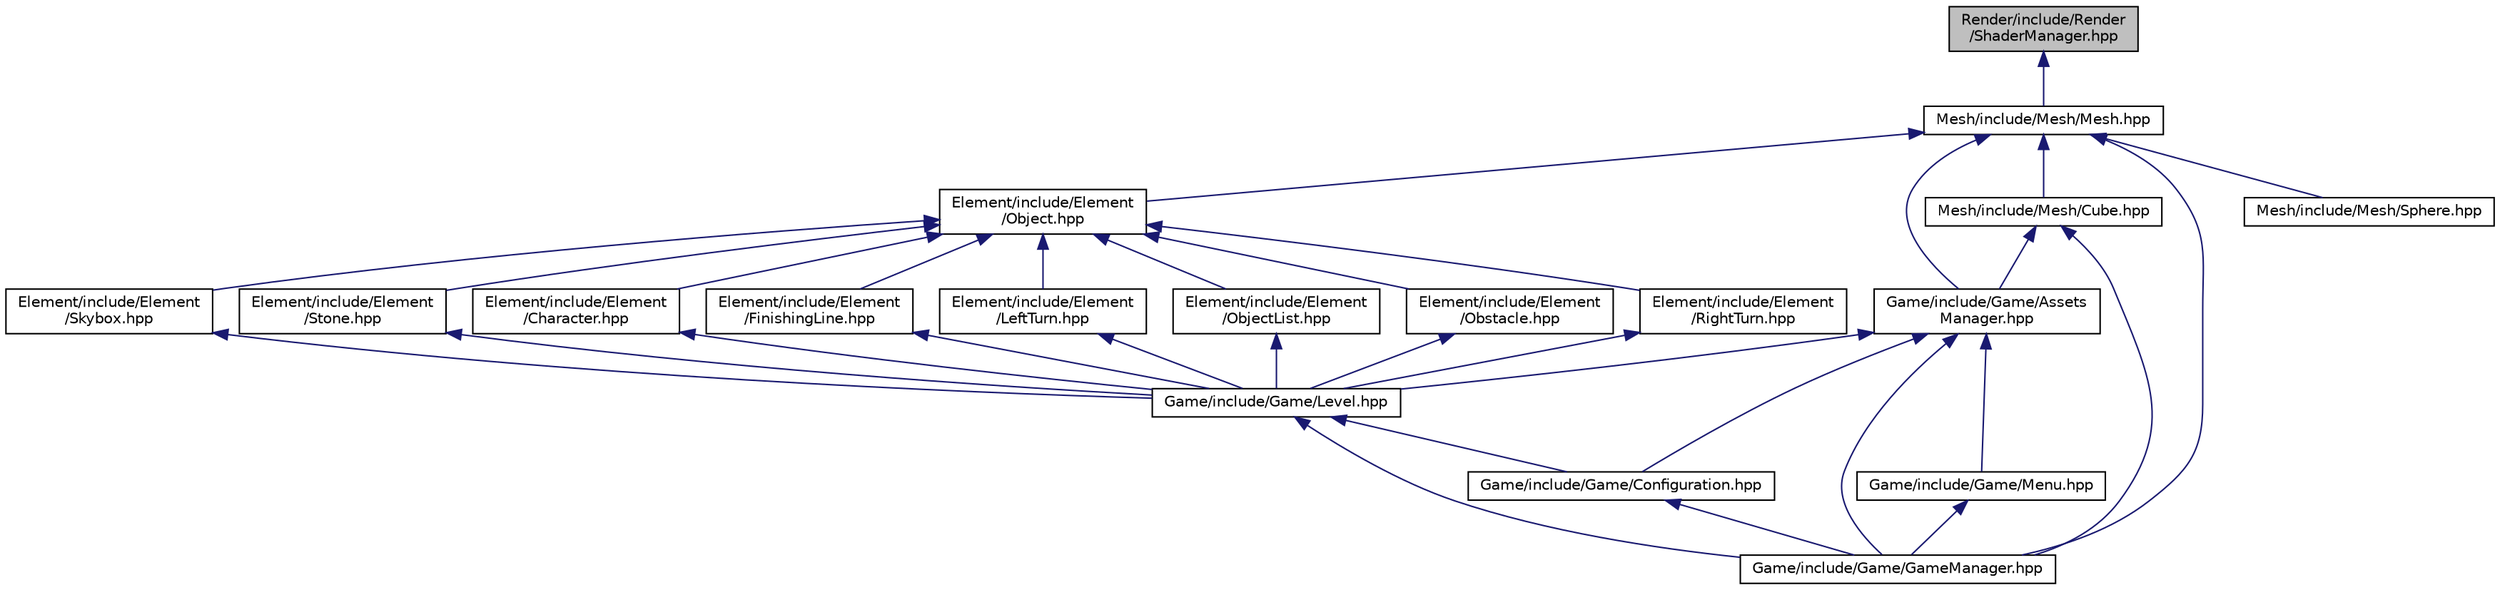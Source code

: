 digraph "Render/include/Render/ShaderManager.hpp"
{
  edge [fontname="Helvetica",fontsize="10",labelfontname="Helvetica",labelfontsize="10"];
  node [fontname="Helvetica",fontsize="10",shape=record];
  Node11 [label="Render/include/Render\l/ShaderManager.hpp",height=0.2,width=0.4,color="black", fillcolor="grey75", style="filled", fontcolor="black"];
  Node11 -> Node12 [dir="back",color="midnightblue",fontsize="10",style="solid",fontname="Helvetica"];
  Node12 [label="Mesh/include/Mesh/Mesh.hpp",height=0.2,width=0.4,color="black", fillcolor="white", style="filled",URL="$_mesh_8hpp.html",tooltip="Decalaration of the class \"Mesh\". "];
  Node12 -> Node13 [dir="back",color="midnightblue",fontsize="10",style="solid",fontname="Helvetica"];
  Node13 [label="Element/include/Element\l/Object.hpp",height=0.2,width=0.4,color="black", fillcolor="white", style="filled",URL="$_object_8hpp.html",tooltip="Declaration of the class \"Object\". "];
  Node13 -> Node14 [dir="back",color="midnightblue",fontsize="10",style="solid",fontname="Helvetica"];
  Node14 [label="Element/include/Element\l/Character.hpp",height=0.2,width=0.4,color="black", fillcolor="white", style="filled",URL="$_character_8hpp.html",tooltip="Declaration of the class \"Character\". "];
  Node14 -> Node15 [dir="back",color="midnightblue",fontsize="10",style="solid",fontname="Helvetica"];
  Node15 [label="Game/include/Game/Level.hpp",height=0.2,width=0.4,color="black", fillcolor="white", style="filled",URL="$_level_8hpp.html",tooltip="Declaration of the class \"Level\". "];
  Node15 -> Node16 [dir="back",color="midnightblue",fontsize="10",style="solid",fontname="Helvetica"];
  Node16 [label="Game/include/Game/Configuration.hpp",height=0.2,width=0.4,color="black", fillcolor="white", style="filled",URL="$_configuration_8hpp.html",tooltip="Declaration of the class \"Configuration\". "];
  Node16 -> Node17 [dir="back",color="midnightblue",fontsize="10",style="solid",fontname="Helvetica"];
  Node17 [label="Game/include/Game/GameManager.hpp",height=0.2,width=0.4,color="black", fillcolor="white", style="filled",URL="$_game_manager_8hpp.html",tooltip="Declaration of the class \"GameManager\". "];
  Node15 -> Node17 [dir="back",color="midnightblue",fontsize="10",style="solid",fontname="Helvetica"];
  Node13 -> Node18 [dir="back",color="midnightblue",fontsize="10",style="solid",fontname="Helvetica"];
  Node18 [label="Element/include/Element\l/FinishingLine.hpp",height=0.2,width=0.4,color="black", fillcolor="white", style="filled",URL="$_finishing_line_8hpp.html",tooltip="Declaration of the class \"FinishingLine\". "];
  Node18 -> Node15 [dir="back",color="midnightblue",fontsize="10",style="solid",fontname="Helvetica"];
  Node13 -> Node19 [dir="back",color="midnightblue",fontsize="10",style="solid",fontname="Helvetica"];
  Node19 [label="Element/include/Element\l/LeftTurn.hpp",height=0.2,width=0.4,color="black", fillcolor="white", style="filled",URL="$_left_turn_8hpp.html",tooltip="Declaration of the class \"LeftTurn\". "];
  Node19 -> Node15 [dir="back",color="midnightblue",fontsize="10",style="solid",fontname="Helvetica"];
  Node13 -> Node20 [dir="back",color="midnightblue",fontsize="10",style="solid",fontname="Helvetica"];
  Node20 [label="Element/include/Element\l/ObjectList.hpp",height=0.2,width=0.4,color="black", fillcolor="white", style="filled",URL="$_object_list_8hpp.html",tooltip="Declaration of the class \"ObjectList\". "];
  Node20 -> Node15 [dir="back",color="midnightblue",fontsize="10",style="solid",fontname="Helvetica"];
  Node13 -> Node21 [dir="back",color="midnightblue",fontsize="10",style="solid",fontname="Helvetica"];
  Node21 [label="Element/include/Element\l/Obstacle.hpp",height=0.2,width=0.4,color="black", fillcolor="white", style="filled",URL="$_obstacle_8hpp.html",tooltip="Declaration of the class \"Obstacle\". "];
  Node21 -> Node15 [dir="back",color="midnightblue",fontsize="10",style="solid",fontname="Helvetica"];
  Node13 -> Node22 [dir="back",color="midnightblue",fontsize="10",style="solid",fontname="Helvetica"];
  Node22 [label="Element/include/Element\l/RightTurn.hpp",height=0.2,width=0.4,color="black", fillcolor="white", style="filled",URL="$_right_turn_8hpp.html",tooltip="Declaration of the class \"RightTurn\". "];
  Node22 -> Node15 [dir="back",color="midnightblue",fontsize="10",style="solid",fontname="Helvetica"];
  Node13 -> Node23 [dir="back",color="midnightblue",fontsize="10",style="solid",fontname="Helvetica"];
  Node23 [label="Element/include/Element\l/Skybox.hpp",height=0.2,width=0.4,color="black", fillcolor="white", style="filled",URL="$_skybox_8hpp.html",tooltip="Declaration of the class \"Skybox\". "];
  Node23 -> Node15 [dir="back",color="midnightblue",fontsize="10",style="solid",fontname="Helvetica"];
  Node13 -> Node24 [dir="back",color="midnightblue",fontsize="10",style="solid",fontname="Helvetica"];
  Node24 [label="Element/include/Element\l/Stone.hpp",height=0.2,width=0.4,color="black", fillcolor="white", style="filled",URL="$_stone_8hpp.html",tooltip="Declaration of the class \"Stone\". "];
  Node24 -> Node15 [dir="back",color="midnightblue",fontsize="10",style="solid",fontname="Helvetica"];
  Node12 -> Node25 [dir="back",color="midnightblue",fontsize="10",style="solid",fontname="Helvetica"];
  Node25 [label="Game/include/Game/Assets\lManager.hpp",height=0.2,width=0.4,color="black", fillcolor="white", style="filled",URL="$_assets_manager_8hpp.html",tooltip="Declaration of the class \"AssetsManager\". "];
  Node25 -> Node15 [dir="back",color="midnightblue",fontsize="10",style="solid",fontname="Helvetica"];
  Node25 -> Node16 [dir="back",color="midnightblue",fontsize="10",style="solid",fontname="Helvetica"];
  Node25 -> Node17 [dir="back",color="midnightblue",fontsize="10",style="solid",fontname="Helvetica"];
  Node25 -> Node26 [dir="back",color="midnightblue",fontsize="10",style="solid",fontname="Helvetica"];
  Node26 [label="Game/include/Game/Menu.hpp",height=0.2,width=0.4,color="black", fillcolor="white", style="filled",URL="$_menu_8hpp.html",tooltip="description : Declaration of the class \"Menu\" "];
  Node26 -> Node17 [dir="back",color="midnightblue",fontsize="10",style="solid",fontname="Helvetica"];
  Node12 -> Node17 [dir="back",color="midnightblue",fontsize="10",style="solid",fontname="Helvetica"];
  Node12 -> Node27 [dir="back",color="midnightblue",fontsize="10",style="solid",fontname="Helvetica"];
  Node27 [label="Mesh/include/Mesh/Cube.hpp",height=0.2,width=0.4,color="black", fillcolor="white", style="filled",URL="$_cube_8hpp.html",tooltip="Decalaration of the class \"Cube\". "];
  Node27 -> Node25 [dir="back",color="midnightblue",fontsize="10",style="solid",fontname="Helvetica"];
  Node27 -> Node17 [dir="back",color="midnightblue",fontsize="10",style="solid",fontname="Helvetica"];
  Node12 -> Node28 [dir="back",color="midnightblue",fontsize="10",style="solid",fontname="Helvetica"];
  Node28 [label="Mesh/include/Mesh/Sphere.hpp",height=0.2,width=0.4,color="black", fillcolor="white", style="filled",URL="$_sphere_8hpp.html",tooltip="Decalaration of the class \"Sphere\". "];
}
